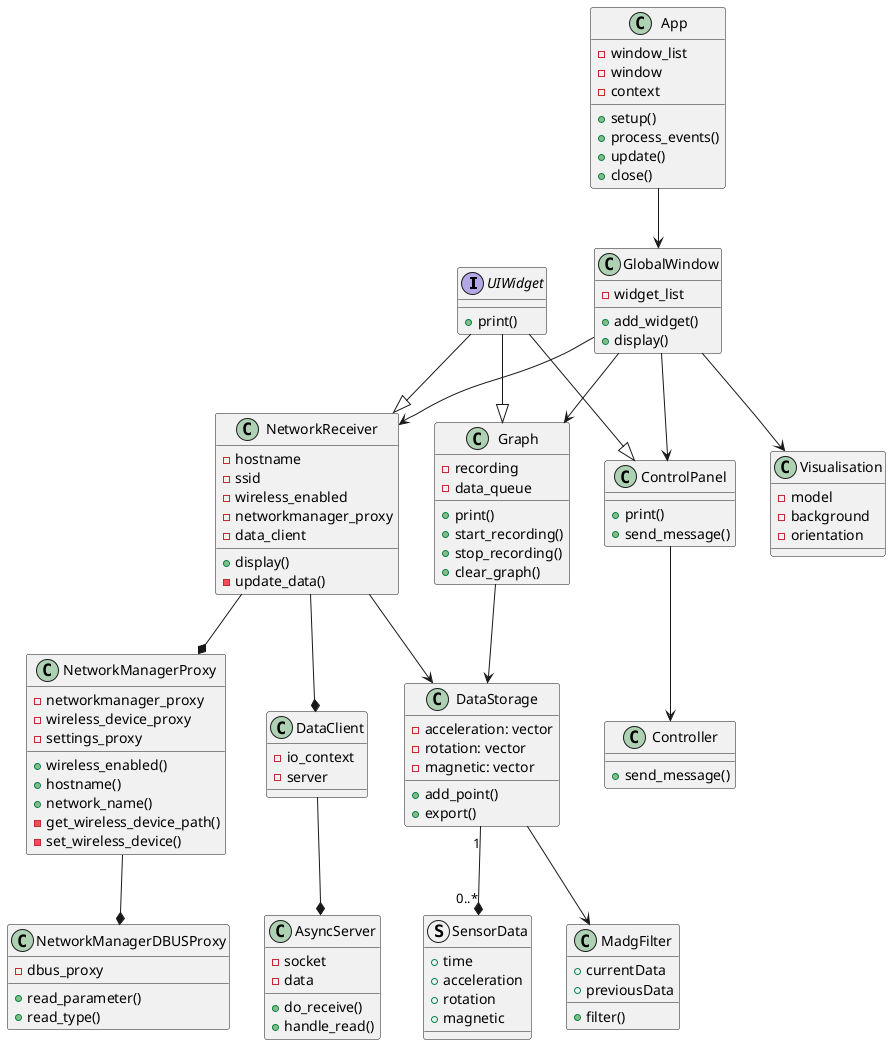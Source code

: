 @startuml Data Viewer

interface UIWidget {
  + print()
}

class App {
  - window_list
  - window
  - context
  + setup()
  + process_events()
  + update()
  + close()
}

class GlobalWindow {
  - widget_list
  + add_widget()
  + display()
}

struct SensorData {
  + time
  + acceleration
  + rotation
  + magnetic
}

class NetworkReceiver {
  + display()
  - update_data()
  - hostname
  - ssid
  - wireless_enabled
  - networkmanager_proxy
  - data_client
}

class NetworkManagerProxy {
  + wireless_enabled()
  + hostname()
  + network_name()
  - get_wireless_device_path()
  - set_wireless_device()
  - networkmanager_proxy
  - wireless_device_proxy
  - settings_proxy
}

class NetworkManagerDBUSProxy {
  + read_parameter()
  + read_type()
  - dbus_proxy
}

class AsyncServer {
  + do_receive()
  + handle_read()
  - socket
  - data
}

class DataClient {
  - io_context
  - server
}

class Graph {
  - recording
  - data_queue
  + print()
  + start_recording()
  + stop_recording()
  + clear_graph()
}

class DataStorage {
  - acceleration: vector
  - rotation: vector
  - magnetic: vector
  + add_point()
  + export()
}

class Visualisation {
  - model
  - background
  - orientation
}

class ControlPanel {
  + print()
  + send_message()
}

class Controller {
  + send_message()
}

class MadgFilter {
  + currentData
  + previousData
  + filter()
}

App --> GlobalWindow

GlobalWindow --> Visualisation
GlobalWindow --> NetworkReceiver
GlobalWindow --> Graph
GlobalWindow --> ControlPanel

NetworkReceiver --* NetworkManagerProxy
NetworkReceiver --* DataClient
DataClient --* AsyncServer
NetworkManagerProxy --* NetworkManagerDBUSProxy

UIWidget --|> NetworkReceiver
UIWidget --|> ControlPanel
UIWidget --|> Graph

DataStorage "1" --* "0..*" SensorData
Graph --> DataStorage
NetworkReceiver --> DataStorage
DataStorage --> MadgFilter

ControlPanel --> Controller
